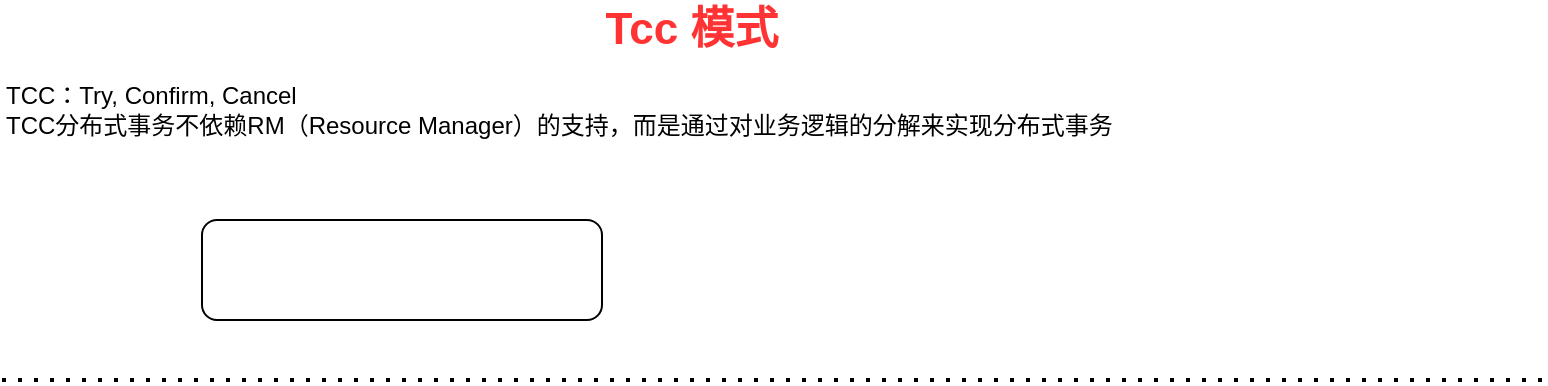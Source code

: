<mxfile version="24.7.17">
  <diagram name="第 1 页" id="FPWwpKIvoxREyOQ8lAoS">
    <mxGraphModel dx="921" dy="558" grid="1" gridSize="10" guides="1" tooltips="1" connect="1" arrows="1" fold="1" page="1" pageScale="1" pageWidth="827" pageHeight="1169" background="none" math="0" shadow="0">
      <root>
        <mxCell id="0" />
        <mxCell id="1" parent="0" />
        <mxCell id="QMi9Rgpx5CxiP3BT0A8X-1" value="" style="rounded=1;whiteSpace=wrap;html=1;" vertex="1" parent="1">
          <mxGeometry x="140" y="120" width="200" height="50" as="geometry" />
        </mxCell>
        <mxCell id="QMi9Rgpx5CxiP3BT0A8X-2" value="&lt;b&gt;&lt;font style=&quot;font-size: 22px;&quot; color=&quot;#ff3333&quot;&gt;Tcc 模式&lt;/font&gt;&lt;/b&gt;" style="text;html=1;align=center;verticalAlign=middle;whiteSpace=wrap;rounded=0;" vertex="1" parent="1">
          <mxGeometry x="220" y="10" width="330" height="30" as="geometry" />
        </mxCell>
        <mxCell id="QMi9Rgpx5CxiP3BT0A8X-3" value="" style="endArrow=none;dashed=1;html=1;dashPattern=1 3;strokeWidth=2;rounded=0;" edge="1" parent="1">
          <mxGeometry width="50" height="50" relative="1" as="geometry">
            <mxPoint x="40" y="200" as="sourcePoint" />
            <mxPoint x="810" y="200" as="targetPoint" />
          </mxGeometry>
        </mxCell>
        <mxCell id="QMi9Rgpx5CxiP3BT0A8X-4" value="TCC：Try, Confirm, Cancel&lt;div&gt;TCC分布式事务不依赖RM（Resource Manager）的支持，而是通过对业务逻辑的分解来实现分布式事务&lt;/div&gt;" style="text;html=1;align=left;verticalAlign=middle;whiteSpace=wrap;rounded=0;" vertex="1" parent="1">
          <mxGeometry x="40" y="40" width="570" height="50" as="geometry" />
        </mxCell>
      </root>
    </mxGraphModel>
  </diagram>
</mxfile>
